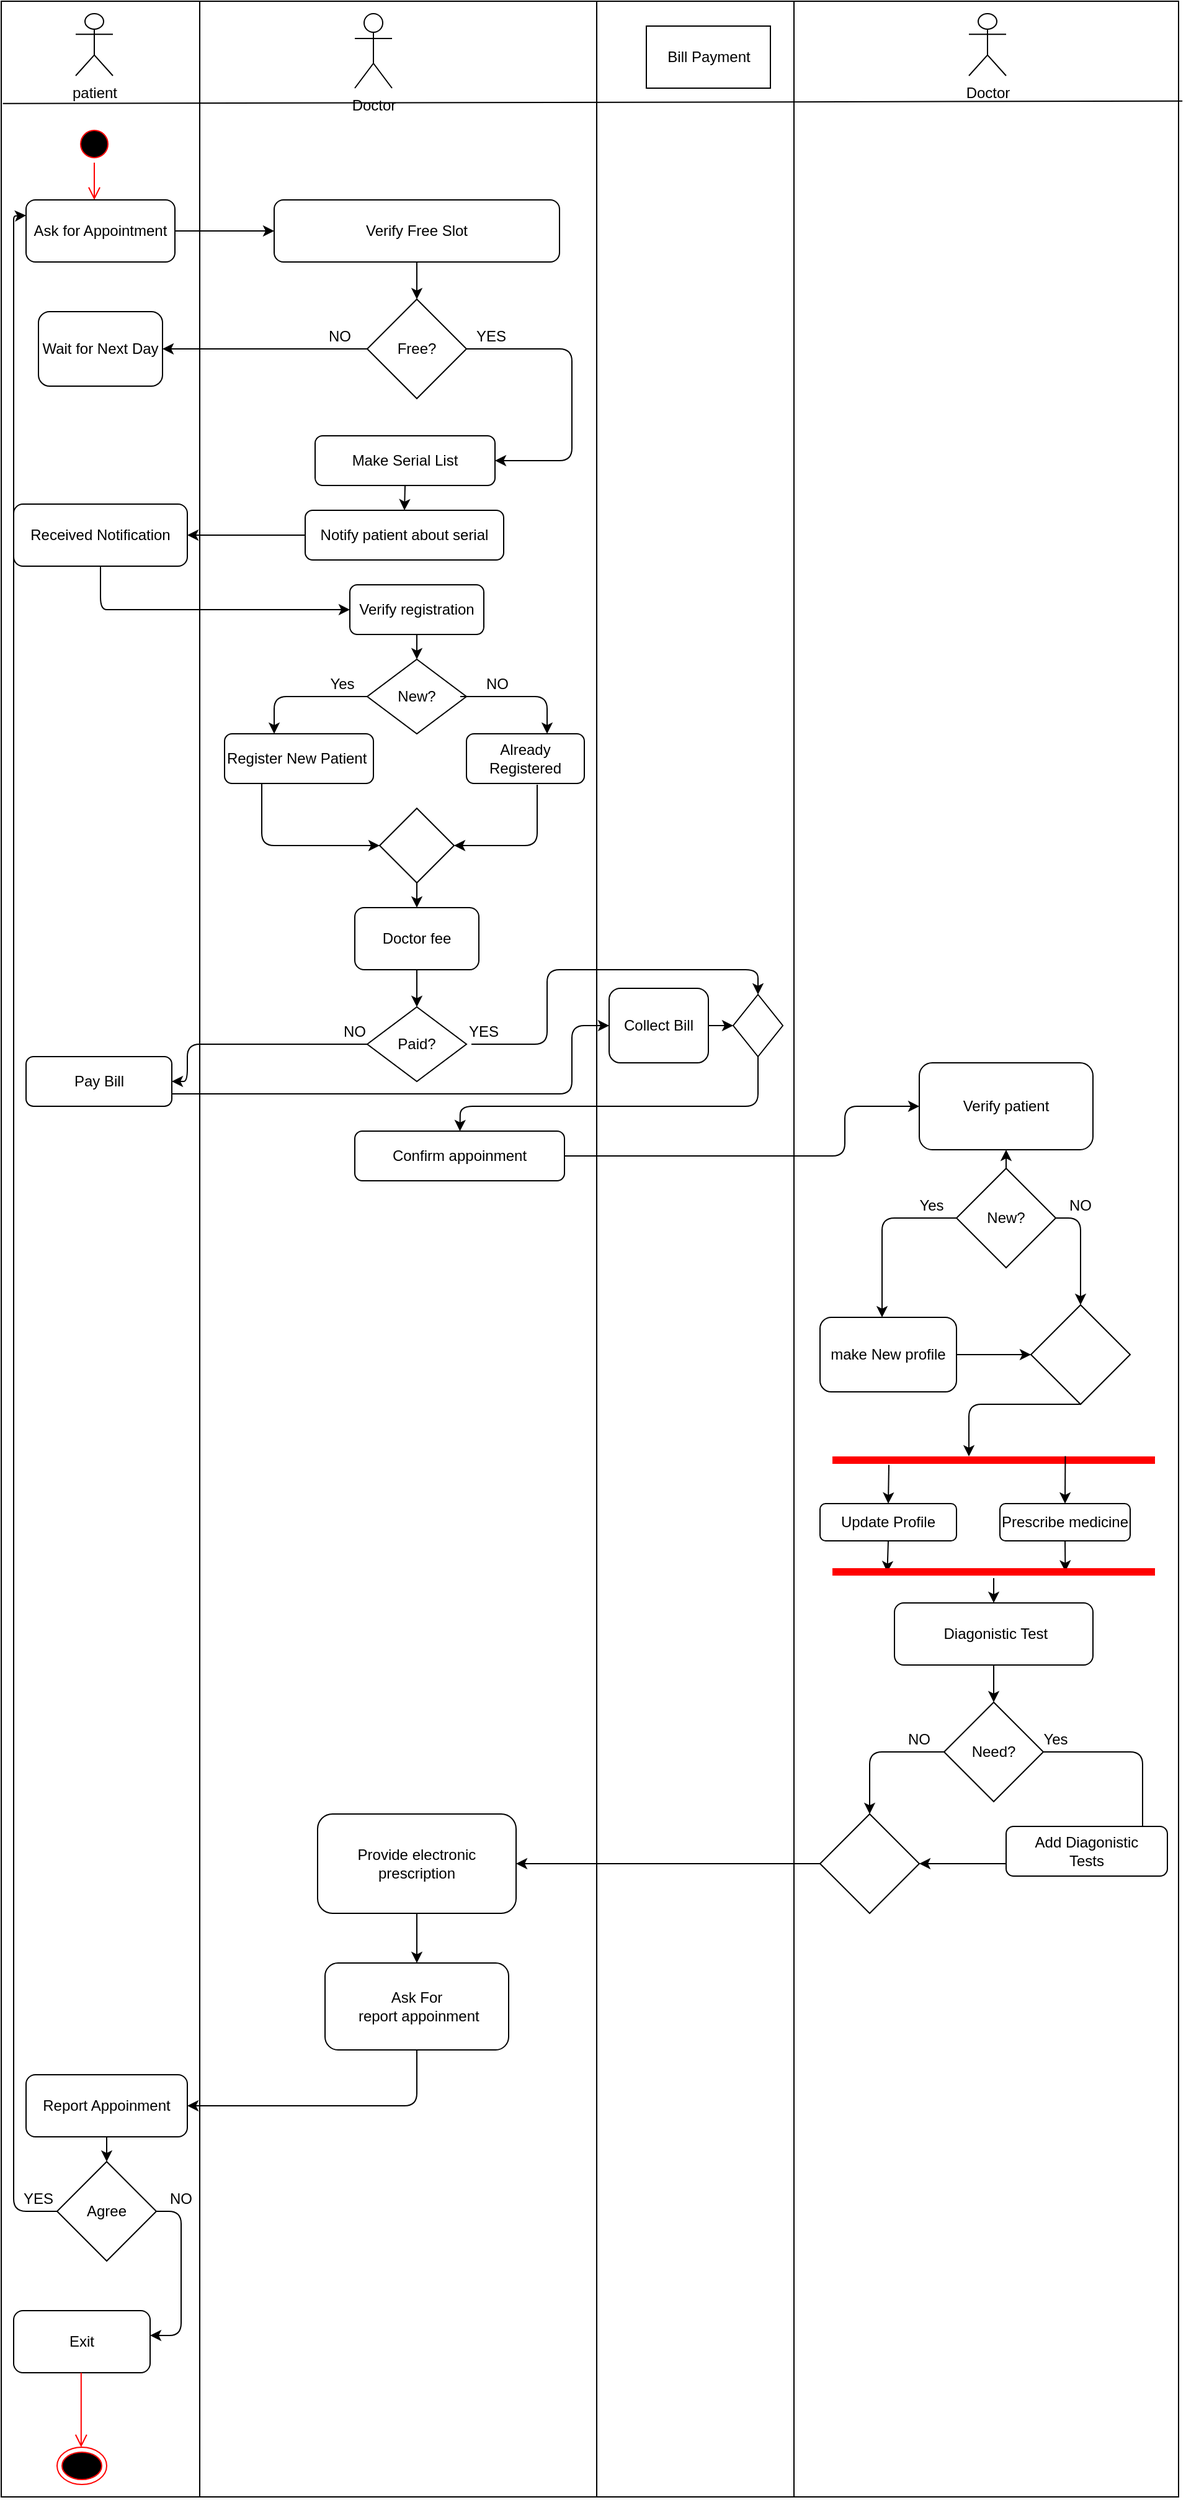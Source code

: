 <mxfile version="14.1.8" type="device"><diagram id="hucd5CZAU_KzqHIf3cvL" name="Page-1"><mxGraphModel dx="852" dy="1594" grid="1" gridSize="10" guides="1" tooltips="1" connect="1" arrows="1" fold="1" page="1" pageScale="1" pageWidth="850" pageHeight="1100" math="0" shadow="0"><root><mxCell id="0"/><mxCell id="1" parent="0"/><mxCell id="8LnX_bNrSshpSBDqQ8Sp-2" value="" style="rounded=0;whiteSpace=wrap;html=1;" parent="1" vertex="1"><mxGeometry x="100" y="-20" width="640" height="2010" as="geometry"/></mxCell><mxCell id="8LnX_bNrSshpSBDqQ8Sp-5" value="" style="endArrow=none;html=1;entryX=0.25;entryY=0;entryDx=0;entryDy=0;exitX=0.25;exitY=1;exitDx=0;exitDy=0;" parent="1" source="8LnX_bNrSshpSBDqQ8Sp-2" target="8LnX_bNrSshpSBDqQ8Sp-2" edge="1"><mxGeometry width="50" height="50" relative="1" as="geometry"><mxPoint x="340" y="40" as="sourcePoint"/><mxPoint x="390" y="-10" as="targetPoint"/></mxGeometry></mxCell><mxCell id="8LnX_bNrSshpSBDqQ8Sp-7" value="patient" style="shape=umlActor;verticalLabelPosition=bottom;verticalAlign=top;html=1;outlineConnect=0;" parent="1" vertex="1"><mxGeometry x="160" y="-10" width="30" height="50" as="geometry"/></mxCell><mxCell id="8LnX_bNrSshpSBDqQ8Sp-8" value="" style="endArrow=none;html=1;entryX=0.75;entryY=0;entryDx=0;entryDy=0;exitX=0.75;exitY=1;exitDx=0;exitDy=0;" parent="1" source="8LnX_bNrSshpSBDqQ8Sp-2" target="8LnX_bNrSshpSBDqQ8Sp-2" edge="1"><mxGeometry width="50" height="50" relative="1" as="geometry"><mxPoint x="430" y="50" as="sourcePoint"/><mxPoint x="480" as="targetPoint"/><Array as="points"/></mxGeometry></mxCell><mxCell id="8LnX_bNrSshpSBDqQ8Sp-10" value="Bill Payment" style="html=1;dashed=0;whitespace=wrap;" parent="1" vertex="1"><mxGeometry x="620" width="100" height="50" as="geometry"/></mxCell><mxCell id="8LnX_bNrSshpSBDqQ8Sp-14" value="" style="ellipse;html=1;shape=startState;fillColor=#000000;strokeColor=#ff0000;" parent="1" vertex="1"><mxGeometry x="160" y="80" width="30" height="30" as="geometry"/></mxCell><mxCell id="8LnX_bNrSshpSBDqQ8Sp-15" value="" style="edgeStyle=orthogonalEdgeStyle;html=1;verticalAlign=bottom;endArrow=open;endSize=8;strokeColor=#ff0000;" parent="1" source="8LnX_bNrSshpSBDqQ8Sp-14" edge="1"><mxGeometry relative="1" as="geometry"><mxPoint x="175" y="140" as="targetPoint"/></mxGeometry></mxCell><mxCell id="8LnX_bNrSshpSBDqQ8Sp-20" value="" style="endArrow=classic;html=1;exitX=1;exitY=0.5;exitDx=0;exitDy=0;" parent="1" edge="1"><mxGeometry width="50" height="50" relative="1" as="geometry"><mxPoint x="240" y="165" as="sourcePoint"/><mxPoint x="320" y="165" as="targetPoint"/></mxGeometry></mxCell><mxCell id="8LnX_bNrSshpSBDqQ8Sp-22" value="&lt;span&gt;Ask for Appointment&lt;/span&gt;" style="shape=rect;html=1;rounded=1;whiteSpace=wrap;align=center;" parent="1" vertex="1"><mxGeometry x="120" y="140" width="120" height="50" as="geometry"/></mxCell><mxCell id="8LnX_bNrSshpSBDqQ8Sp-23" value="&lt;span&gt;Verify Free Slot&lt;/span&gt;" style="shape=rect;html=1;rounded=1;whiteSpace=wrap;align=center;" parent="1" vertex="1"><mxGeometry x="320" y="140" width="230" height="50" as="geometry"/></mxCell><mxCell id="8LnX_bNrSshpSBDqQ8Sp-28" value="" style="endArrow=classic;html=1;exitX=0.5;exitY=1;exitDx=0;exitDy=0;" parent="1" source="8LnX_bNrSshpSBDqQ8Sp-23" target="8LnX_bNrSshpSBDqQ8Sp-29" edge="1"><mxGeometry width="50" height="50" relative="1" as="geometry"><mxPoint x="340" y="280" as="sourcePoint"/><mxPoint x="390" y="230" as="targetPoint"/></mxGeometry></mxCell><mxCell id="8LnX_bNrSshpSBDqQ8Sp-29" value="Free?" style="rhombus;whiteSpace=wrap;html=1;" parent="1" vertex="1"><mxGeometry x="395" y="220" width="80" height="80" as="geometry"/></mxCell><mxCell id="8LnX_bNrSshpSBDqQ8Sp-30" value="" style="endArrow=classic;html=1;exitX=0;exitY=0.5;exitDx=0;exitDy=0;entryX=1;entryY=0.5;entryDx=0;entryDy=0;" parent="1" source="8LnX_bNrSshpSBDqQ8Sp-29" target="8LnX_bNrSshpSBDqQ8Sp-31" edge="1"><mxGeometry width="50" height="50" relative="1" as="geometry"><mxPoint x="320" y="330" as="sourcePoint"/><mxPoint x="370" y="280" as="targetPoint"/></mxGeometry></mxCell><mxCell id="8LnX_bNrSshpSBDqQ8Sp-31" value="Wait for Next Day" style="shape=rect;html=1;rounded=1;whiteSpace=wrap;align=center;" parent="1" vertex="1"><mxGeometry x="130" y="230" width="100" height="60" as="geometry"/></mxCell><mxCell id="8LnX_bNrSshpSBDqQ8Sp-32" value="" style="endArrow=classic;html=1;exitX=1;exitY=0.5;exitDx=0;exitDy=0;entryX=1;entryY=0.5;entryDx=0;entryDy=0;" parent="1" source="8LnX_bNrSshpSBDqQ8Sp-29" target="8LnX_bNrSshpSBDqQ8Sp-33" edge="1"><mxGeometry width="50" height="50" relative="1" as="geometry"><mxPoint x="460" y="420" as="sourcePoint"/><mxPoint x="510" y="370" as="targetPoint"/><Array as="points"><mxPoint x="560" y="260"/><mxPoint x="560" y="350"/></Array></mxGeometry></mxCell><mxCell id="8LnX_bNrSshpSBDqQ8Sp-33" value="Make Serial List" style="shape=rect;html=1;rounded=1;whiteSpace=wrap;align=center;" parent="1" vertex="1"><mxGeometry x="353" y="330" width="145" height="40" as="geometry"/></mxCell><mxCell id="8LnX_bNrSshpSBDqQ8Sp-34" value="" style="endArrow=classic;html=1;exitX=0.5;exitY=1;exitDx=0;exitDy=0;entryX=0.5;entryY=0;entryDx=0;entryDy=0;" parent="1" source="8LnX_bNrSshpSBDqQ8Sp-33" target="8LnX_bNrSshpSBDqQ8Sp-35" edge="1"><mxGeometry width="50" height="50" relative="1" as="geometry"><mxPoint x="400" y="430" as="sourcePoint"/><mxPoint x="450" y="380" as="targetPoint"/></mxGeometry></mxCell><mxCell id="8LnX_bNrSshpSBDqQ8Sp-35" value="Notify patient about serial" style="shape=rect;html=1;rounded=1;whiteSpace=wrap;align=center;" parent="1" vertex="1"><mxGeometry x="345" y="390" width="160" height="40" as="geometry"/></mxCell><mxCell id="8LnX_bNrSshpSBDqQ8Sp-36" value="" style="endArrow=classic;html=1;exitX=0;exitY=0.5;exitDx=0;exitDy=0;entryX=1;entryY=0.5;entryDx=0;entryDy=0;" parent="1" source="8LnX_bNrSshpSBDqQ8Sp-35" target="8LnX_bNrSshpSBDqQ8Sp-37" edge="1"><mxGeometry width="50" height="50" relative="1" as="geometry"><mxPoint x="270" y="460" as="sourcePoint"/><mxPoint x="320" y="410" as="targetPoint"/></mxGeometry></mxCell><mxCell id="8LnX_bNrSshpSBDqQ8Sp-37" value="Received Notification" style="shape=rect;html=1;rounded=1;whiteSpace=wrap;align=center;" parent="1" vertex="1"><mxGeometry x="110" y="385" width="140" height="50" as="geometry"/></mxCell><mxCell id="8LnX_bNrSshpSBDqQ8Sp-38" value="" style="endArrow=classic;html=1;exitX=0.5;exitY=1;exitDx=0;exitDy=0;entryX=0;entryY=0.5;entryDx=0;entryDy=0;" parent="1" source="8LnX_bNrSshpSBDqQ8Sp-37" target="8LnX_bNrSshpSBDqQ8Sp-39" edge="1"><mxGeometry width="50" height="50" relative="1" as="geometry"><mxPoint x="150" y="550" as="sourcePoint"/><mxPoint x="200" y="500" as="targetPoint"/><Array as="points"><mxPoint x="180" y="470"/><mxPoint x="190" y="470"/></Array></mxGeometry></mxCell><mxCell id="8LnX_bNrSshpSBDqQ8Sp-39" value="Verify registration" style="shape=rect;html=1;rounded=1;whiteSpace=wrap;align=center;" parent="1" vertex="1"><mxGeometry x="381" y="450" width="108" height="40" as="geometry"/></mxCell><mxCell id="8LnX_bNrSshpSBDqQ8Sp-40" value="New?" style="rhombus;whiteSpace=wrap;html=1;" parent="1" vertex="1"><mxGeometry x="395" y="510" width="80" height="60" as="geometry"/></mxCell><mxCell id="8LnX_bNrSshpSBDqQ8Sp-41" value="" style="endArrow=classic;html=1;entryX=0.5;entryY=0;entryDx=0;entryDy=0;exitX=0.5;exitY=1;exitDx=0;exitDy=0;" parent="1" source="8LnX_bNrSshpSBDqQ8Sp-39" target="8LnX_bNrSshpSBDqQ8Sp-40" edge="1"><mxGeometry width="50" height="50" relative="1" as="geometry"><mxPoint x="320" y="640" as="sourcePoint"/><mxPoint x="370" y="590" as="targetPoint"/></mxGeometry></mxCell><mxCell id="8LnX_bNrSshpSBDqQ8Sp-42" value="" style="endArrow=classic;html=1;exitX=0;exitY=0.5;exitDx=0;exitDy=0;" parent="1" source="8LnX_bNrSshpSBDqQ8Sp-40" edge="1"><mxGeometry width="50" height="50" relative="1" as="geometry"><mxPoint x="330" y="660" as="sourcePoint"/><mxPoint x="320" y="570" as="targetPoint"/><Array as="points"><mxPoint x="320" y="540"/></Array></mxGeometry></mxCell><mxCell id="8LnX_bNrSshpSBDqQ8Sp-43" value="NO" style="text;html=1;strokeColor=none;fillColor=none;align=center;verticalAlign=middle;whiteSpace=wrap;rounded=0;" parent="1" vertex="1"><mxGeometry x="353" y="240" width="40" height="20" as="geometry"/></mxCell><mxCell id="8LnX_bNrSshpSBDqQ8Sp-44" value="YES" style="text;html=1;strokeColor=none;fillColor=none;align=center;verticalAlign=middle;whiteSpace=wrap;rounded=0;" parent="1" vertex="1"><mxGeometry x="475" y="240" width="40" height="20" as="geometry"/></mxCell><mxCell id="8LnX_bNrSshpSBDqQ8Sp-45" value="Yes" style="text;html=1;strokeColor=none;fillColor=none;align=center;verticalAlign=middle;whiteSpace=wrap;rounded=0;" parent="1" vertex="1"><mxGeometry x="355" y="520" width="40" height="20" as="geometry"/></mxCell><mxCell id="8LnX_bNrSshpSBDqQ8Sp-46" value="NO" style="text;html=1;strokeColor=none;fillColor=none;align=center;verticalAlign=middle;whiteSpace=wrap;rounded=0;" parent="1" vertex="1"><mxGeometry x="480" y="520" width="40" height="20" as="geometry"/></mxCell><mxCell id="8LnX_bNrSshpSBDqQ8Sp-47" value="Register New Patient&amp;nbsp;" style="shape=rect;html=1;rounded=1;whiteSpace=wrap;align=center;" parent="1" vertex="1"><mxGeometry x="280" y="570" width="120" height="40" as="geometry"/></mxCell><mxCell id="8LnX_bNrSshpSBDqQ8Sp-49" value="Collect Bill" style="shape=rect;html=1;rounded=1;whiteSpace=wrap;align=center;" parent="1" vertex="1"><mxGeometry x="590" y="775" width="80" height="60" as="geometry"/></mxCell><mxCell id="8LnX_bNrSshpSBDqQ8Sp-51" value="Pay Bill" style="shape=rect;html=1;rounded=1;whiteSpace=wrap;align=center;" parent="1" vertex="1"><mxGeometry x="120" y="830" width="117.5" height="40" as="geometry"/></mxCell><mxCell id="8LnX_bNrSshpSBDqQ8Sp-52" value="" style="endArrow=classic;html=1;" parent="1" edge="1"><mxGeometry width="50" height="50" relative="1" as="geometry"><mxPoint x="470" y="540" as="sourcePoint"/><mxPoint x="540" y="570" as="targetPoint"/><Array as="points"><mxPoint x="540" y="540"/></Array></mxGeometry></mxCell><mxCell id="8LnX_bNrSshpSBDqQ8Sp-53" value="Already Registered" style="shape=rect;html=1;rounded=1;whiteSpace=wrap;align=center;" parent="1" vertex="1"><mxGeometry x="475" y="570" width="95" height="40" as="geometry"/></mxCell><mxCell id="8LnX_bNrSshpSBDqQ8Sp-54" value="" style="rhombus;whiteSpace=wrap;html=1;" parent="1" vertex="1"><mxGeometry x="405" y="630" width="60" height="60" as="geometry"/></mxCell><mxCell id="8LnX_bNrSshpSBDqQ8Sp-55" value="" style="endArrow=classic;html=1;exitX=0.25;exitY=1;exitDx=0;exitDy=0;entryX=0;entryY=0.5;entryDx=0;entryDy=0;" parent="1" source="8LnX_bNrSshpSBDqQ8Sp-47" target="8LnX_bNrSshpSBDqQ8Sp-54" edge="1"><mxGeometry width="50" height="50" relative="1" as="geometry"><mxPoint x="330" y="770" as="sourcePoint"/><mxPoint x="380" y="720" as="targetPoint"/><Array as="points"><mxPoint x="310" y="660"/><mxPoint x="350" y="660"/></Array></mxGeometry></mxCell><mxCell id="8LnX_bNrSshpSBDqQ8Sp-56" value="" style="endArrow=classic;html=1;exitX=0.6;exitY=1.025;exitDx=0;exitDy=0;entryX=1;entryY=0.5;entryDx=0;entryDy=0;exitPerimeter=0;" parent="1" source="8LnX_bNrSshpSBDqQ8Sp-53" target="8LnX_bNrSshpSBDqQ8Sp-54" edge="1"><mxGeometry width="50" height="50" relative="1" as="geometry"><mxPoint x="520" y="740" as="sourcePoint"/><mxPoint x="570" y="690" as="targetPoint"/><Array as="points"><mxPoint x="532" y="660"/><mxPoint x="510" y="660"/></Array></mxGeometry></mxCell><mxCell id="8LnX_bNrSshpSBDqQ8Sp-57" value="" style="endArrow=classic;html=1;exitX=0.5;exitY=1;exitDx=0;exitDy=0;entryX=0.5;entryY=0;entryDx=0;entryDy=0;" parent="1" source="8LnX_bNrSshpSBDqQ8Sp-54" target="8LnX_bNrSshpSBDqQ8Sp-58" edge="1"><mxGeometry width="50" height="50" relative="1" as="geometry"><mxPoint x="440" y="850" as="sourcePoint"/><mxPoint x="490" y="800" as="targetPoint"/></mxGeometry></mxCell><mxCell id="8LnX_bNrSshpSBDqQ8Sp-58" value="Doctor fee" style="shape=rect;html=1;rounded=1;whiteSpace=wrap;align=center;" parent="1" vertex="1"><mxGeometry x="385" y="710" width="100" height="50" as="geometry"/></mxCell><mxCell id="8LnX_bNrSshpSBDqQ8Sp-61" value="" style="endArrow=classic;html=1;exitX=1;exitY=0.75;exitDx=0;exitDy=0;entryX=0;entryY=0.5;entryDx=0;entryDy=0;" parent="1" source="8LnX_bNrSshpSBDqQ8Sp-51" target="8LnX_bNrSshpSBDqQ8Sp-49" edge="1"><mxGeometry width="50" height="50" relative="1" as="geometry"><mxPoint x="340" y="970" as="sourcePoint"/><mxPoint x="390" y="920" as="targetPoint"/><Array as="points"><mxPoint x="560" y="860"/><mxPoint x="560" y="805"/></Array></mxGeometry></mxCell><mxCell id="8LnX_bNrSshpSBDqQ8Sp-62" value="" style="rounded=0;whiteSpace=wrap;html=1;" parent="1" vertex="1"><mxGeometry x="739" y="-20" width="310" height="2010" as="geometry"/></mxCell><mxCell id="8LnX_bNrSshpSBDqQ8Sp-64" value="Doctor" style="shape=umlActor;verticalLabelPosition=bottom;verticalAlign=top;html=1;outlineConnect=0;" parent="1" vertex="1"><mxGeometry x="880" y="-10" width="30" height="50" as="geometry"/></mxCell><mxCell id="8LnX_bNrSshpSBDqQ8Sp-68" value="Verify patient" style="shape=rect;html=1;rounded=1;whiteSpace=wrap;align=center;" parent="1" vertex="1"><mxGeometry x="840" y="835" width="140" height="70" as="geometry"/></mxCell><mxCell id="8LnX_bNrSshpSBDqQ8Sp-70" value="New?" style="rhombus;whiteSpace=wrap;html=1;" parent="1" vertex="1"><mxGeometry x="870" y="920" width="80" height="80" as="geometry"/></mxCell><mxCell id="8LnX_bNrSshpSBDqQ8Sp-71" value="" style="endArrow=classic;html=1;exitX=0.5;exitY=0;exitDx=0;exitDy=0;entryX=0.5;entryY=1;entryDx=0;entryDy=0;" parent="1" source="8LnX_bNrSshpSBDqQ8Sp-70" target="8LnX_bNrSshpSBDqQ8Sp-68" edge="1"><mxGeometry width="50" height="50" relative="1" as="geometry"><mxPoint x="890" y="950" as="sourcePoint"/><mxPoint x="940" y="900" as="targetPoint"/></mxGeometry></mxCell><mxCell id="8LnX_bNrSshpSBDqQ8Sp-72" value="make New profile" style="shape=rect;html=1;rounded=1;whiteSpace=wrap;align=center;" parent="1" vertex="1"><mxGeometry x="760" y="1040" width="110" height="60" as="geometry"/></mxCell><mxCell id="8LnX_bNrSshpSBDqQ8Sp-74" value="" style="endArrow=classic;html=1;exitX=0;exitY=0.5;exitDx=0;exitDy=0;" parent="1" source="8LnX_bNrSshpSBDqQ8Sp-70" edge="1"><mxGeometry width="50" height="50" relative="1" as="geometry"><mxPoint x="800" y="1000" as="sourcePoint"/><mxPoint x="810" y="1040" as="targetPoint"/><Array as="points"><mxPoint x="810" y="960"/></Array></mxGeometry></mxCell><mxCell id="8LnX_bNrSshpSBDqQ8Sp-75" value="" style="endArrow=classic;html=1;exitX=1;exitY=0.5;exitDx=0;exitDy=0;entryX=0.5;entryY=0;entryDx=0;entryDy=0;" parent="1" source="8LnX_bNrSshpSBDqQ8Sp-70" target="8LnX_bNrSshpSBDqQ8Sp-76" edge="1"><mxGeometry width="50" height="50" relative="1" as="geometry"><mxPoint x="950" y="990" as="sourcePoint"/><mxPoint x="1002.5" y="1010" as="targetPoint"/><Array as="points"><mxPoint x="970" y="960"/></Array></mxGeometry></mxCell><mxCell id="8LnX_bNrSshpSBDqQ8Sp-76" value="" style="rhombus;whiteSpace=wrap;html=1;" parent="1" vertex="1"><mxGeometry x="930" y="1030" width="80" height="80" as="geometry"/></mxCell><mxCell id="8LnX_bNrSshpSBDqQ8Sp-77" value="" style="endArrow=classic;html=1;exitX=1;exitY=0.5;exitDx=0;exitDy=0;entryX=0;entryY=0.5;entryDx=0;entryDy=0;" parent="1" source="8LnX_bNrSshpSBDqQ8Sp-72" target="8LnX_bNrSshpSBDqQ8Sp-76" edge="1"><mxGeometry width="50" height="50" relative="1" as="geometry"><mxPoint x="900" y="1160" as="sourcePoint"/><mxPoint x="950" y="1110" as="targetPoint"/></mxGeometry></mxCell><mxCell id="8LnX_bNrSshpSBDqQ8Sp-79" value="" style="shape=line;html=1;strokeWidth=6;strokeColor=#ff0000;" parent="1" vertex="1"><mxGeometry x="770" y="1150" width="260" height="10" as="geometry"/></mxCell><mxCell id="8LnX_bNrSshpSBDqQ8Sp-81" value="" style="endArrow=classic;html=1;exitX=0.5;exitY=1;exitDx=0;exitDy=0;" parent="1" source="8LnX_bNrSshpSBDqQ8Sp-76" edge="1"><mxGeometry width="50" height="50" relative="1" as="geometry"><mxPoint x="870" y="1260" as="sourcePoint"/><mxPoint x="880" y="1152" as="targetPoint"/><Array as="points"><mxPoint x="880" y="1110"/></Array></mxGeometry></mxCell><mxCell id="8LnX_bNrSshpSBDqQ8Sp-82" value="" style="endArrow=classic;html=1;exitX=0.175;exitY=0.882;exitDx=0;exitDy=0;exitPerimeter=0;entryX=0.5;entryY=0;entryDx=0;entryDy=0;" parent="1" source="8LnX_bNrSshpSBDqQ8Sp-79" target="8LnX_bNrSshpSBDqQ8Sp-83" edge="1"><mxGeometry width="50" height="50" relative="1" as="geometry"><mxPoint x="830" y="1300" as="sourcePoint"/><mxPoint x="830" y="1200" as="targetPoint"/></mxGeometry></mxCell><mxCell id="8LnX_bNrSshpSBDqQ8Sp-83" value="Update Profile" style="shape=rect;html=1;rounded=1;whiteSpace=wrap;align=center;" parent="1" vertex="1"><mxGeometry x="760" y="1190" width="110" height="30" as="geometry"/></mxCell><mxCell id="8LnX_bNrSshpSBDqQ8Sp-84" value="Prescribe medicine" style="shape=rect;html=1;rounded=1;whiteSpace=wrap;align=center;" parent="1" vertex="1"><mxGeometry x="905" y="1190" width="105" height="30" as="geometry"/></mxCell><mxCell id="8LnX_bNrSshpSBDqQ8Sp-85" value="" style="endArrow=classic;html=1;entryX=0.5;entryY=0;entryDx=0;entryDy=0;exitX=0.722;exitY=0.176;exitDx=0;exitDy=0;exitPerimeter=0;" parent="1" source="8LnX_bNrSshpSBDqQ8Sp-79" target="8LnX_bNrSshpSBDqQ8Sp-84" edge="1"><mxGeometry width="50" height="50" relative="1" as="geometry"><mxPoint x="963" y="1155" as="sourcePoint"/><mxPoint x="960" y="1200" as="targetPoint"/></mxGeometry></mxCell><mxCell id="8LnX_bNrSshpSBDqQ8Sp-86" value="" style="endArrow=classic;html=1;exitX=0.5;exitY=1;exitDx=0;exitDy=0;entryX=0.17;entryY=0.529;entryDx=0;entryDy=0;entryPerimeter=0;" parent="1" source="8LnX_bNrSshpSBDqQ8Sp-83" target="8LnX_bNrSshpSBDqQ8Sp-92" edge="1"><mxGeometry width="50" height="50" relative="1" as="geometry"><mxPoint x="830" y="1330" as="sourcePoint"/><mxPoint x="870" y="1270" as="targetPoint"/></mxGeometry></mxCell><mxCell id="8LnX_bNrSshpSBDqQ8Sp-87" value="" style="endArrow=classic;html=1;exitX=0.5;exitY=1;exitDx=0;exitDy=0;entryX=0.722;entryY=0.471;entryDx=0;entryDy=0;entryPerimeter=0;" parent="1" source="8LnX_bNrSshpSBDqQ8Sp-84" target="8LnX_bNrSshpSBDqQ8Sp-92" edge="1"><mxGeometry width="50" height="50" relative="1" as="geometry"><mxPoint x="920" y="1310" as="sourcePoint"/><mxPoint x="970" y="1260" as="targetPoint"/></mxGeometry></mxCell><mxCell id="8LnX_bNrSshpSBDqQ8Sp-88" value="&amp;nbsp;Diagonistic Test" style="shape=rect;html=1;rounded=1;whiteSpace=wrap;align=center;" parent="1" vertex="1"><mxGeometry x="820" y="1270" width="160" height="50" as="geometry"/></mxCell><mxCell id="8LnX_bNrSshpSBDqQ8Sp-92" value="" style="shape=line;html=1;strokeWidth=6;strokeColor=#ff0000;" parent="1" vertex="1"><mxGeometry x="770" y="1240" width="260" height="10" as="geometry"/></mxCell><mxCell id="8LnX_bNrSshpSBDqQ8Sp-93" value="" style="endArrow=classic;html=1;entryX=0.5;entryY=0;entryDx=0;entryDy=0;" parent="1" source="8LnX_bNrSshpSBDqQ8Sp-92" target="8LnX_bNrSshpSBDqQ8Sp-88" edge="1"><mxGeometry width="50" height="50" relative="1" as="geometry"><mxPoint x="880" y="1340" as="sourcePoint"/><mxPoint x="930" y="1290" as="targetPoint"/></mxGeometry></mxCell><mxCell id="8LnX_bNrSshpSBDqQ8Sp-95" value="Need?" style="rhombus;whiteSpace=wrap;html=1;" parent="1" vertex="1"><mxGeometry x="860" y="1350" width="80" height="80" as="geometry"/></mxCell><mxCell id="8LnX_bNrSshpSBDqQ8Sp-96" value="" style="endArrow=classic;html=1;exitX=0.5;exitY=1;exitDx=0;exitDy=0;entryX=0.5;entryY=0;entryDx=0;entryDy=0;" parent="1" source="8LnX_bNrSshpSBDqQ8Sp-88" target="8LnX_bNrSshpSBDqQ8Sp-95" edge="1"><mxGeometry width="50" height="50" relative="1" as="geometry"><mxPoint x="870" y="1380" as="sourcePoint"/><mxPoint x="920" y="1330" as="targetPoint"/></mxGeometry></mxCell><mxCell id="8LnX_bNrSshpSBDqQ8Sp-97" value="" style="endArrow=classic;html=1;exitX=0;exitY=0.5;exitDx=0;exitDy=0;entryX=0.5;entryY=0;entryDx=0;entryDy=0;" parent="1" source="8LnX_bNrSshpSBDqQ8Sp-95" target="8LnX_bNrSshpSBDqQ8Sp-104" edge="1"><mxGeometry width="50" height="50" relative="1" as="geometry"><mxPoint x="800" y="1430" as="sourcePoint"/><mxPoint x="790" y="1385" as="targetPoint"/><Array as="points"><mxPoint x="800" y="1390"/></Array></mxGeometry></mxCell><mxCell id="8LnX_bNrSshpSBDqQ8Sp-98" value="NO" style="text;html=1;strokeColor=none;fillColor=none;align=center;verticalAlign=middle;whiteSpace=wrap;rounded=0;" parent="1" vertex="1"><mxGeometry x="820" y="1370" width="40" height="20" as="geometry"/></mxCell><mxCell id="8LnX_bNrSshpSBDqQ8Sp-99" value="Yes" style="text;html=1;strokeColor=none;fillColor=none;align=center;verticalAlign=middle;whiteSpace=wrap;rounded=0;" parent="1" vertex="1"><mxGeometry x="830" y="940" width="40" height="20" as="geometry"/></mxCell><mxCell id="8LnX_bNrSshpSBDqQ8Sp-100" value="NO" style="text;html=1;strokeColor=none;fillColor=none;align=center;verticalAlign=middle;whiteSpace=wrap;rounded=0;" parent="1" vertex="1"><mxGeometry x="950" y="940" width="40" height="20" as="geometry"/></mxCell><mxCell id="8LnX_bNrSshpSBDqQ8Sp-101" value="" style="endArrow=classic;html=1;exitX=1;exitY=0.5;exitDx=0;exitDy=0;entryX=1;entryY=0.5;entryDx=0;entryDy=0;" parent="1" source="8LnX_bNrSshpSBDqQ8Sp-95" target="8LnX_bNrSshpSBDqQ8Sp-102" edge="1"><mxGeometry width="50" height="50" relative="1" as="geometry"><mxPoint x="960" y="1460" as="sourcePoint"/><mxPoint x="1010" y="1410" as="targetPoint"/><Array as="points"><mxPoint x="1020" y="1390"/><mxPoint x="1020" y="1460"/></Array></mxGeometry></mxCell><mxCell id="8LnX_bNrSshpSBDqQ8Sp-102" value="Add Diagonistic&lt;br&gt;Tests" style="shape=rect;html=1;rounded=1;whiteSpace=wrap;align=center;" parent="1" vertex="1"><mxGeometry x="910" y="1450" width="130" height="40" as="geometry"/></mxCell><mxCell id="8LnX_bNrSshpSBDqQ8Sp-103" value="Provide electronic prescription" style="shape=rect;html=1;rounded=1;whiteSpace=wrap;align=center;" parent="1" vertex="1"><mxGeometry x="355" y="1440" width="160" height="80" as="geometry"/></mxCell><mxCell id="8LnX_bNrSshpSBDqQ8Sp-104" value="" style="rhombus;whiteSpace=wrap;html=1;" parent="1" vertex="1"><mxGeometry x="760" y="1440" width="80" height="80" as="geometry"/></mxCell><mxCell id="8LnX_bNrSshpSBDqQ8Sp-105" value="" style="endArrow=classic;html=1;exitX=0;exitY=0.75;exitDx=0;exitDy=0;entryX=1;entryY=0.5;entryDx=0;entryDy=0;" parent="1" source="8LnX_bNrSshpSBDqQ8Sp-102" target="8LnX_bNrSshpSBDqQ8Sp-104" edge="1"><mxGeometry width="50" height="50" relative="1" as="geometry"><mxPoint x="870" y="1500" as="sourcePoint"/><mxPoint x="920" y="1450" as="targetPoint"/></mxGeometry></mxCell><mxCell id="8LnX_bNrSshpSBDqQ8Sp-106" value="" style="endArrow=classic;html=1;exitX=0;exitY=0.5;exitDx=0;exitDy=0;entryX=1;entryY=0.5;entryDx=0;entryDy=0;" parent="1" source="8LnX_bNrSshpSBDqQ8Sp-104" target="8LnX_bNrSshpSBDqQ8Sp-103" edge="1"><mxGeometry width="50" height="50" relative="1" as="geometry"><mxPoint x="630" y="1510" as="sourcePoint"/><mxPoint x="680" y="1460" as="targetPoint"/></mxGeometry></mxCell><mxCell id="8LnX_bNrSshpSBDqQ8Sp-108" value="Report Appoinment" style="shape=rect;html=1;rounded=1;whiteSpace=wrap;align=center;" parent="1" vertex="1"><mxGeometry x="120" y="1650" width="130" height="50" as="geometry"/></mxCell><mxCell id="8LnX_bNrSshpSBDqQ8Sp-110" value="Ask For&lt;br&gt;&amp;nbsp;report appoinment" style="shape=rect;html=1;rounded=1;whiteSpace=wrap;align=center;" parent="1" vertex="1"><mxGeometry x="361" y="1560" width="148" height="70" as="geometry"/></mxCell><mxCell id="8LnX_bNrSshpSBDqQ8Sp-111" value="" style="endArrow=classic;html=1;exitX=0.5;exitY=1;exitDx=0;exitDy=0;" parent="1" source="8LnX_bNrSshpSBDqQ8Sp-103" target="8LnX_bNrSshpSBDqQ8Sp-110" edge="1"><mxGeometry width="50" height="50" relative="1" as="geometry"><mxPoint x="410" y="1740" as="sourcePoint"/><mxPoint x="460" y="1690" as="targetPoint"/></mxGeometry></mxCell><mxCell id="8LnX_bNrSshpSBDqQ8Sp-112" value="" style="endArrow=classic;html=1;exitX=0.5;exitY=1;exitDx=0;exitDy=0;entryX=1;entryY=0.5;entryDx=0;entryDy=0;" parent="1" source="8LnX_bNrSshpSBDqQ8Sp-110" target="8LnX_bNrSshpSBDqQ8Sp-108" edge="1"><mxGeometry width="50" height="50" relative="1" as="geometry"><mxPoint x="420" y="1760" as="sourcePoint"/><mxPoint x="470" y="1710" as="targetPoint"/><Array as="points"><mxPoint x="435" y="1675"/></Array></mxGeometry></mxCell><mxCell id="8LnX_bNrSshpSBDqQ8Sp-113" value="Agree" style="rhombus;whiteSpace=wrap;html=1;" parent="1" vertex="1"><mxGeometry x="145" y="1720" width="80" height="80" as="geometry"/></mxCell><mxCell id="8LnX_bNrSshpSBDqQ8Sp-114" value="" style="endArrow=classic;html=1;exitX=0.5;exitY=1;exitDx=0;exitDy=0;entryX=0.5;entryY=0;entryDx=0;entryDy=0;" parent="1" source="8LnX_bNrSshpSBDqQ8Sp-108" target="8LnX_bNrSshpSBDqQ8Sp-113" edge="1"><mxGeometry width="50" height="50" relative="1" as="geometry"><mxPoint x="160" y="1750" as="sourcePoint"/><mxPoint x="210" y="1700" as="targetPoint"/></mxGeometry></mxCell><mxCell id="8LnX_bNrSshpSBDqQ8Sp-115" value="Exit" style="shape=rect;html=1;rounded=1;whiteSpace=wrap;align=center;" parent="1" vertex="1"><mxGeometry x="110" y="1840" width="110" height="50" as="geometry"/></mxCell><mxCell id="8LnX_bNrSshpSBDqQ8Sp-116" value="" style="endArrow=classic;html=1;exitX=0;exitY=0.5;exitDx=0;exitDy=0;entryX=0;entryY=0.25;entryDx=0;entryDy=0;" parent="1" source="8LnX_bNrSshpSBDqQ8Sp-113" target="8LnX_bNrSshpSBDqQ8Sp-22" edge="1"><mxGeometry width="50" height="50" relative="1" as="geometry"><mxPoint x="320" y="1840" as="sourcePoint"/><mxPoint x="120" y="1840" as="targetPoint"/><Array as="points"><mxPoint x="110" y="1760"/><mxPoint x="110" y="1740"/><mxPoint x="110" y="1500"/><mxPoint x="110" y="1080"/><mxPoint x="110" y="510"/><mxPoint x="110" y="370"/><mxPoint x="110" y="165"/><mxPoint x="110" y="153"/></Array></mxGeometry></mxCell><mxCell id="8LnX_bNrSshpSBDqQ8Sp-117" value="YES" style="text;html=1;strokeColor=none;fillColor=none;align=center;verticalAlign=middle;whiteSpace=wrap;rounded=0;" parent="1" vertex="1"><mxGeometry x="110" y="1740" width="40" height="20" as="geometry"/></mxCell><mxCell id="8LnX_bNrSshpSBDqQ8Sp-118" value="" style="ellipse;html=1;shape=endState;fillColor=#000000;strokeColor=#ff0000;" parent="1" vertex="1"><mxGeometry x="145" y="1950" width="40" height="30" as="geometry"/></mxCell><mxCell id="8LnX_bNrSshpSBDqQ8Sp-120" value="" style="edgeStyle=orthogonalEdgeStyle;html=1;verticalAlign=bottom;endArrow=open;endSize=8;strokeColor=#ff0000;" parent="1" edge="1"><mxGeometry relative="1" as="geometry"><mxPoint x="164.41" y="1950" as="targetPoint"/><mxPoint x="164.41" y="1890" as="sourcePoint"/></mxGeometry></mxCell><mxCell id="8LnX_bNrSshpSBDqQ8Sp-125" value="NO" style="text;html=1;strokeColor=none;fillColor=none;align=center;verticalAlign=middle;whiteSpace=wrap;rounded=0;" parent="1" vertex="1"><mxGeometry x="225" y="1740" width="40" height="20" as="geometry"/></mxCell><mxCell id="8LnX_bNrSshpSBDqQ8Sp-127" value="Yes" style="text;html=1;strokeColor=none;fillColor=none;align=center;verticalAlign=middle;whiteSpace=wrap;rounded=0;" parent="1" vertex="1"><mxGeometry x="930" y="1370" width="40" height="20" as="geometry"/></mxCell><mxCell id="8LnX_bNrSshpSBDqQ8Sp-129" value="" style="endArrow=classic;html=1;exitX=0;exitY=1;exitDx=0;exitDy=0;" parent="1" source="8LnX_bNrSshpSBDqQ8Sp-125" edge="1"><mxGeometry width="50" height="50" relative="1" as="geometry"><mxPoint x="340" y="1830" as="sourcePoint"/><mxPoint x="220" y="1860" as="targetPoint"/><Array as="points"><mxPoint x="245" y="1760"/><mxPoint x="245" y="1860"/></Array></mxGeometry></mxCell><mxCell id="8LnX_bNrSshpSBDqQ8Sp-130" value="" style="endArrow=none;html=1;exitX=0.002;exitY=0.041;exitDx=0;exitDy=0;exitPerimeter=0;entryX=1.01;entryY=0.04;entryDx=0;entryDy=0;entryPerimeter=0;" parent="1" source="8LnX_bNrSshpSBDqQ8Sp-2" target="8LnX_bNrSshpSBDqQ8Sp-62" edge="1"><mxGeometry width="50" height="50" relative="1" as="geometry"><mxPoint x="300" y="110" as="sourcePoint"/><mxPoint x="350" y="60" as="targetPoint"/></mxGeometry></mxCell><mxCell id="8LnX_bNrSshpSBDqQ8Sp-131" value="Paid?" style="rhombus;whiteSpace=wrap;html=1;" parent="1" vertex="1"><mxGeometry x="395" y="790" width="80" height="60" as="geometry"/></mxCell><mxCell id="8LnX_bNrSshpSBDqQ8Sp-132" value="" style="endArrow=classic;html=1;exitX=0.5;exitY=1;exitDx=0;exitDy=0;entryX=0.5;entryY=0;entryDx=0;entryDy=0;" parent="1" source="8LnX_bNrSshpSBDqQ8Sp-58" target="8LnX_bNrSshpSBDqQ8Sp-131" edge="1"><mxGeometry width="50" height="50" relative="1" as="geometry"><mxPoint x="450" y="930" as="sourcePoint"/><mxPoint x="500" y="880" as="targetPoint"/></mxGeometry></mxCell><mxCell id="8LnX_bNrSshpSBDqQ8Sp-134" value="YES" style="text;html=1;strokeColor=none;fillColor=none;align=center;verticalAlign=middle;whiteSpace=wrap;rounded=0;" parent="1" vertex="1"><mxGeometry x="469" y="800" width="40" height="20" as="geometry"/></mxCell><mxCell id="8LnX_bNrSshpSBDqQ8Sp-135" value="" style="endArrow=classic;html=1;entryX=1;entryY=0.5;entryDx=0;entryDy=0;exitX=0;exitY=0.5;exitDx=0;exitDy=0;" parent="1" source="8LnX_bNrSshpSBDqQ8Sp-131" target="8LnX_bNrSshpSBDqQ8Sp-51" edge="1"><mxGeometry width="50" height="50" relative="1" as="geometry"><mxPoint x="340" y="940" as="sourcePoint"/><mxPoint x="390" y="890" as="targetPoint"/><Array as="points"><mxPoint x="250" y="820"/><mxPoint x="250" y="850"/></Array></mxGeometry></mxCell><mxCell id="8LnX_bNrSshpSBDqQ8Sp-136" value="NO" style="text;html=1;strokeColor=none;fillColor=none;align=center;verticalAlign=middle;whiteSpace=wrap;rounded=0;" parent="1" vertex="1"><mxGeometry x="365" y="800" width="40" height="20" as="geometry"/></mxCell><mxCell id="8LnX_bNrSshpSBDqQ8Sp-137" value="" style="rhombus;whiteSpace=wrap;html=1;" parent="1" vertex="1"><mxGeometry x="690" y="780" width="40" height="50" as="geometry"/></mxCell><mxCell id="8LnX_bNrSshpSBDqQ8Sp-139" value="" style="endArrow=classic;html=1;exitX=1;exitY=0.5;exitDx=0;exitDy=0;entryX=0;entryY=0.5;entryDx=0;entryDy=0;" parent="1" source="8LnX_bNrSshpSBDqQ8Sp-49" target="8LnX_bNrSshpSBDqQ8Sp-137" edge="1"><mxGeometry width="50" height="50" relative="1" as="geometry"><mxPoint x="670" y="960" as="sourcePoint"/><mxPoint x="720" y="910" as="targetPoint"/></mxGeometry></mxCell><mxCell id="8LnX_bNrSshpSBDqQ8Sp-142" value="" style="endArrow=classic;html=1;exitX=0.25;exitY=1;exitDx=0;exitDy=0;entryX=0.5;entryY=0;entryDx=0;entryDy=0;" parent="1" source="8LnX_bNrSshpSBDqQ8Sp-134" target="8LnX_bNrSshpSBDqQ8Sp-137" edge="1"><mxGeometry width="50" height="50" relative="1" as="geometry"><mxPoint x="500" y="930" as="sourcePoint"/><mxPoint x="550" y="880" as="targetPoint"/><Array as="points"><mxPoint x="540" y="820"/><mxPoint x="540" y="760"/><mxPoint x="560" y="760"/><mxPoint x="680" y="760"/><mxPoint x="710" y="760"/></Array></mxGeometry></mxCell><mxCell id="8LnX_bNrSshpSBDqQ8Sp-143" value="Confirm appoinment" style="shape=rect;html=1;rounded=1;whiteSpace=wrap;align=center;" parent="1" vertex="1"><mxGeometry x="385" y="890" width="169" height="40" as="geometry"/></mxCell><mxCell id="8LnX_bNrSshpSBDqQ8Sp-144" value="" style="endArrow=classic;html=1;exitX=0.5;exitY=1;exitDx=0;exitDy=0;" parent="1" source="8LnX_bNrSshpSBDqQ8Sp-137" target="8LnX_bNrSshpSBDqQ8Sp-143" edge="1"><mxGeometry width="50" height="50" relative="1" as="geometry"><mxPoint x="680" y="950" as="sourcePoint"/><mxPoint x="730" y="900" as="targetPoint"/><Array as="points"><mxPoint x="710" y="870"/><mxPoint x="470" y="870"/></Array></mxGeometry></mxCell><mxCell id="8LnX_bNrSshpSBDqQ8Sp-145" value="" style="endArrow=classic;html=1;exitX=1;exitY=0.5;exitDx=0;exitDy=0;entryX=0;entryY=0.5;entryDx=0;entryDy=0;" parent="1" source="8LnX_bNrSshpSBDqQ8Sp-143" target="8LnX_bNrSshpSBDqQ8Sp-68" edge="1"><mxGeometry width="50" height="50" relative="1" as="geometry"><mxPoint x="630" y="1000" as="sourcePoint"/><mxPoint x="680" y="950" as="targetPoint"/><Array as="points"><mxPoint x="780" y="910"/><mxPoint x="780" y="870"/></Array></mxGeometry></mxCell><mxCell id="Y8ZxaFVMqngms9Sz_0rO-1" value="Doctor" style="shape=umlActor;verticalLabelPosition=bottom;verticalAlign=top;html=1;outlineConnect=0;" vertex="1" parent="1"><mxGeometry x="385" y="-10" width="30" height="60" as="geometry"/></mxCell></root></mxGraphModel></diagram></mxfile>
